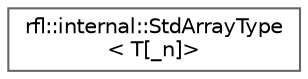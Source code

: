 digraph "类继承关系图"
{
 // LATEX_PDF_SIZE
  bgcolor="transparent";
  edge [fontname=Helvetica,fontsize=10,labelfontname=Helvetica,labelfontsize=10];
  node [fontname=Helvetica,fontsize=10,shape=box,height=0.2,width=0.4];
  rankdir="LR";
  Node0 [id="Node000000",label="rfl::internal::StdArrayType\l\< T[_n]\>",height=0.2,width=0.4,color="grey40", fillcolor="white", style="filled",URL="$structrfl_1_1internal_1_1_std_array_type_3_01_t_0f__n_0e_4.html",tooltip=" "];
}

